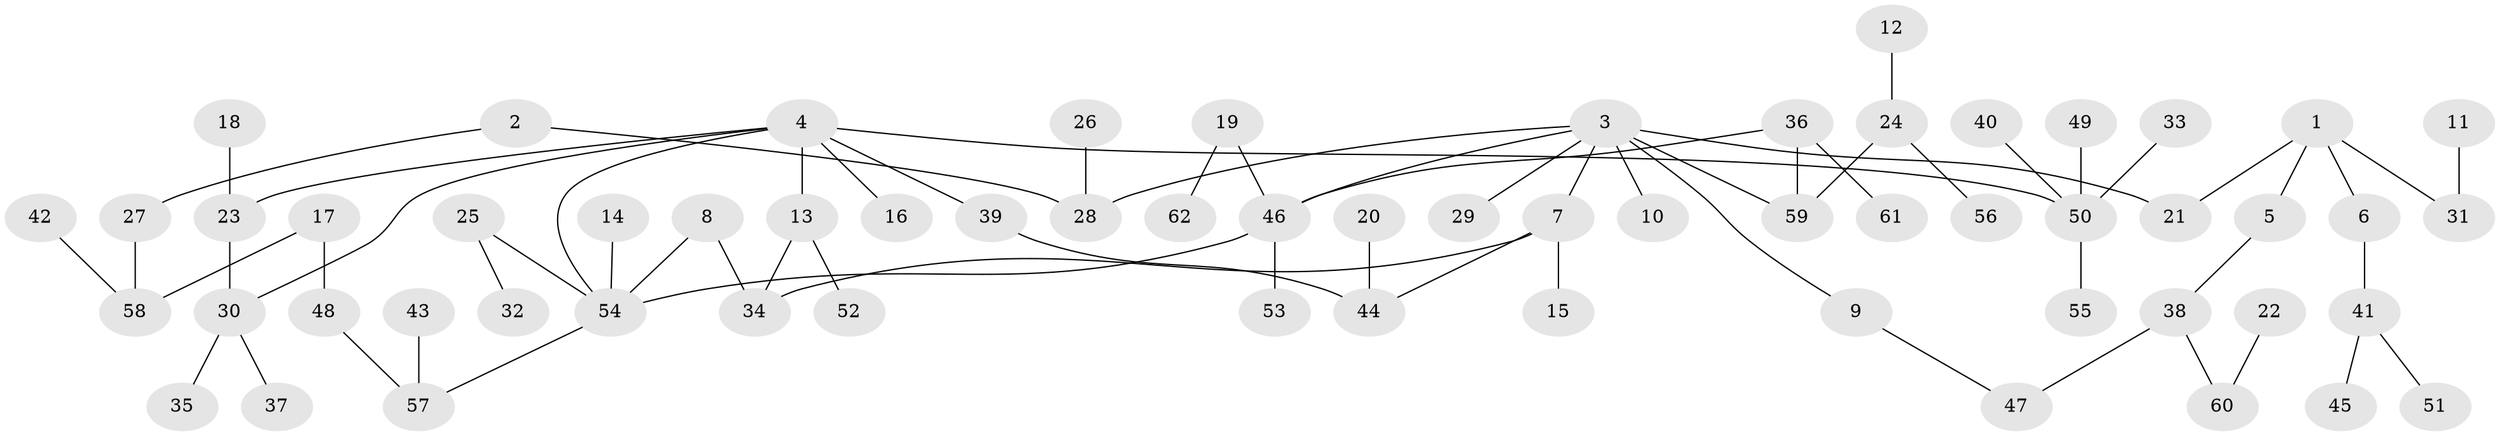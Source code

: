// original degree distribution, {2: 0.25203252032520324, 4: 0.13008130081300814, 3: 0.14634146341463414, 6: 0.008130081300813009, 5: 0.016260162601626018, 8: 0.008130081300813009, 1: 0.43902439024390244}
// Generated by graph-tools (version 1.1) at 2025/25/03/09/25 03:25:27]
// undirected, 62 vertices, 68 edges
graph export_dot {
graph [start="1"]
  node [color=gray90,style=filled];
  1;
  2;
  3;
  4;
  5;
  6;
  7;
  8;
  9;
  10;
  11;
  12;
  13;
  14;
  15;
  16;
  17;
  18;
  19;
  20;
  21;
  22;
  23;
  24;
  25;
  26;
  27;
  28;
  29;
  30;
  31;
  32;
  33;
  34;
  35;
  36;
  37;
  38;
  39;
  40;
  41;
  42;
  43;
  44;
  45;
  46;
  47;
  48;
  49;
  50;
  51;
  52;
  53;
  54;
  55;
  56;
  57;
  58;
  59;
  60;
  61;
  62;
  1 -- 5 [weight=1.0];
  1 -- 6 [weight=1.0];
  1 -- 21 [weight=1.0];
  1 -- 31 [weight=1.0];
  2 -- 27 [weight=1.0];
  2 -- 28 [weight=1.0];
  3 -- 7 [weight=1.0];
  3 -- 9 [weight=1.0];
  3 -- 10 [weight=1.0];
  3 -- 21 [weight=1.0];
  3 -- 28 [weight=1.0];
  3 -- 29 [weight=1.0];
  3 -- 46 [weight=1.0];
  3 -- 59 [weight=1.0];
  4 -- 13 [weight=1.0];
  4 -- 16 [weight=1.0];
  4 -- 23 [weight=1.0];
  4 -- 30 [weight=1.0];
  4 -- 39 [weight=1.0];
  4 -- 50 [weight=1.0];
  4 -- 54 [weight=1.0];
  5 -- 38 [weight=1.0];
  6 -- 41 [weight=1.0];
  7 -- 15 [weight=1.0];
  7 -- 34 [weight=1.0];
  7 -- 44 [weight=1.0];
  8 -- 34 [weight=1.0];
  8 -- 54 [weight=1.0];
  9 -- 47 [weight=1.0];
  11 -- 31 [weight=1.0];
  12 -- 24 [weight=1.0];
  13 -- 34 [weight=1.0];
  13 -- 52 [weight=1.0];
  14 -- 54 [weight=1.0];
  17 -- 48 [weight=1.0];
  17 -- 58 [weight=1.0];
  18 -- 23 [weight=1.0];
  19 -- 46 [weight=1.0];
  19 -- 62 [weight=1.0];
  20 -- 44 [weight=1.0];
  22 -- 60 [weight=1.0];
  23 -- 30 [weight=1.0];
  24 -- 56 [weight=1.0];
  24 -- 59 [weight=1.0];
  25 -- 32 [weight=1.0];
  25 -- 54 [weight=1.0];
  26 -- 28 [weight=1.0];
  27 -- 58 [weight=1.0];
  30 -- 35 [weight=1.0];
  30 -- 37 [weight=1.0];
  33 -- 50 [weight=1.0];
  36 -- 46 [weight=1.0];
  36 -- 59 [weight=1.0];
  36 -- 61 [weight=1.0];
  38 -- 47 [weight=1.0];
  38 -- 60 [weight=1.0];
  39 -- 44 [weight=1.0];
  40 -- 50 [weight=1.0];
  41 -- 45 [weight=1.0];
  41 -- 51 [weight=1.0];
  42 -- 58 [weight=1.0];
  43 -- 57 [weight=1.0];
  46 -- 53 [weight=1.0];
  46 -- 54 [weight=1.0];
  48 -- 57 [weight=1.0];
  49 -- 50 [weight=1.0];
  50 -- 55 [weight=1.0];
  54 -- 57 [weight=1.0];
}
